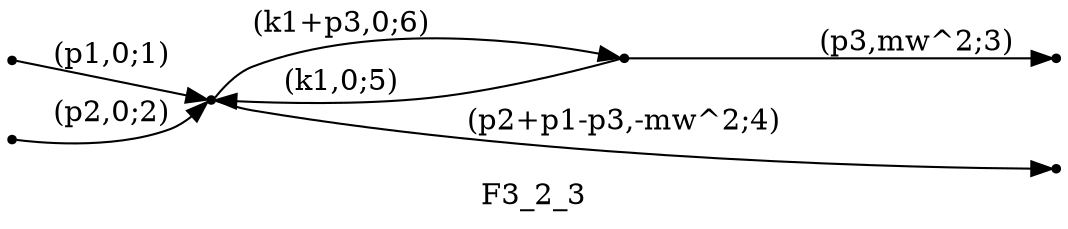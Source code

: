digraph F3_2_3 {
  label="F3_2_3";
  rankdir="LR";
  subgraph edges {
    -1 -> 2 [label="(p1,0;1)"];
    -2 -> 2 [label="(p2,0;2)"];
    1 -> -3 [label="(p3,mw^2;3)"];
    2 -> -4 [label="(p2+p1-p3,-mw^2;4)"];
    1 -> 2 [label="(k1,0;5)"];
    2 -> 1 [label="(k1+p3,0;6)"];
  }
  subgraph incoming { rank="source"; -1; -2; }
  subgraph outgoing { rank="sink"; -3; -4; }
-4 [shape=point];
-3 [shape=point];
-2 [shape=point];
-1 [shape=point];
1 [shape=point];
2 [shape=point];
}

